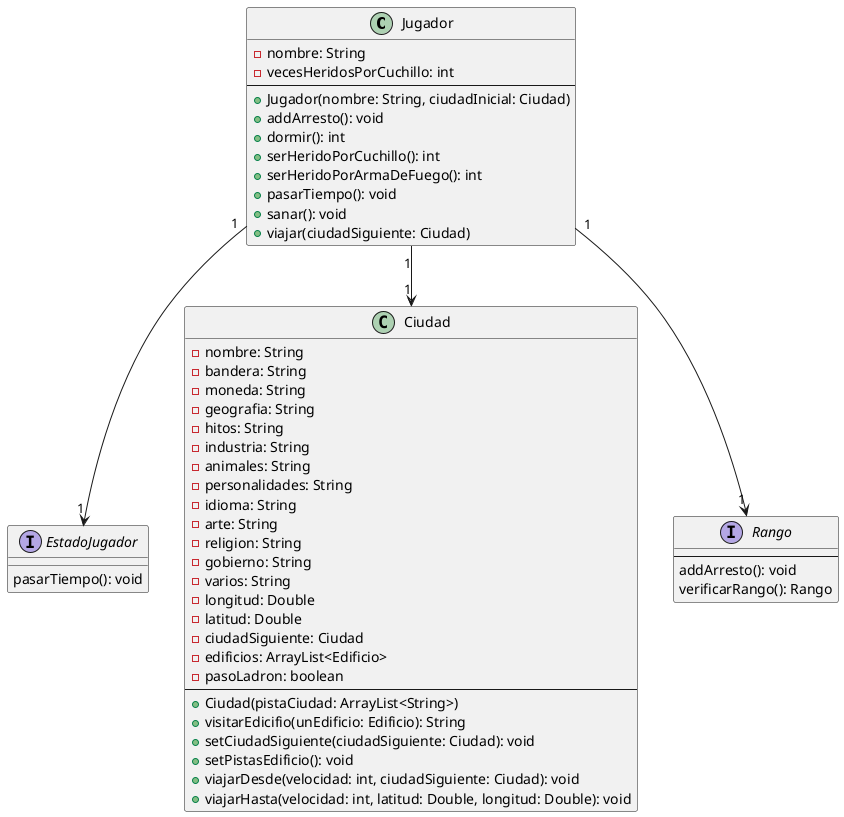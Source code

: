 @startuml
'https://plantuml.com/class-diagram

class Jugador {
    -nombre: String
    -vecesHeridosPorCuchillo: int
    --
    +Jugador(nombre: String, ciudadInicial: Ciudad)
    +addArresto(): void
    +dormir(): int
    +serHeridoPorCuchillo(): int
    +serHeridoPorArmaDeFuego(): int
    +pasarTiempo(): void
    +sanar(): void
    +viajar(ciudadSiguiente: Ciudad)
}

interface EstadoJugador{
    pasarTiempo(): void
}

class Ciudad {
    -nombre: String
    -bandera: String
    -moneda: String
    -geografia: String
    -hitos: String
    -industria: String
    -animales: String
    -personalidades: String
    -idioma: String
    -arte: String
    -religion: String
    -gobierno: String
    -varios: String
    -longitud: Double
    -latitud: Double
    -ciudadSiguiente: Ciudad
    -edificios: ArrayList<Edificio>
    -pasoLadron: boolean
    --
    +Ciudad(pistaCiudad: ArrayList<String>)
    +visitarEdicifio(unEdificio: Edificio): String
    +setCiudadSiguiente(ciudadSiguiente: Ciudad): void
    +setPistasEdificio(): void
    +viajarDesde(velocidad: int, ciudadSiguiente: Ciudad): void
    +viajarHasta(velocidad: int, latitud: Double, longitud: Double): void
}

interface Rango {
    --
    addArresto(): void
    verificarRango(): Rango
}


Jugador"1"-down->"1"Ciudad
Jugador"1"-down->"1"EstadoJugador
Jugador"1"-down->"1"Rango

@enduml